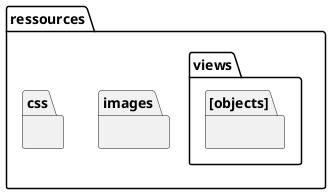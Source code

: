 @startuml
package ressources{
    package images{}
    package css{}
    package views{
        package "[objects]"{}
    }
}
@enduml